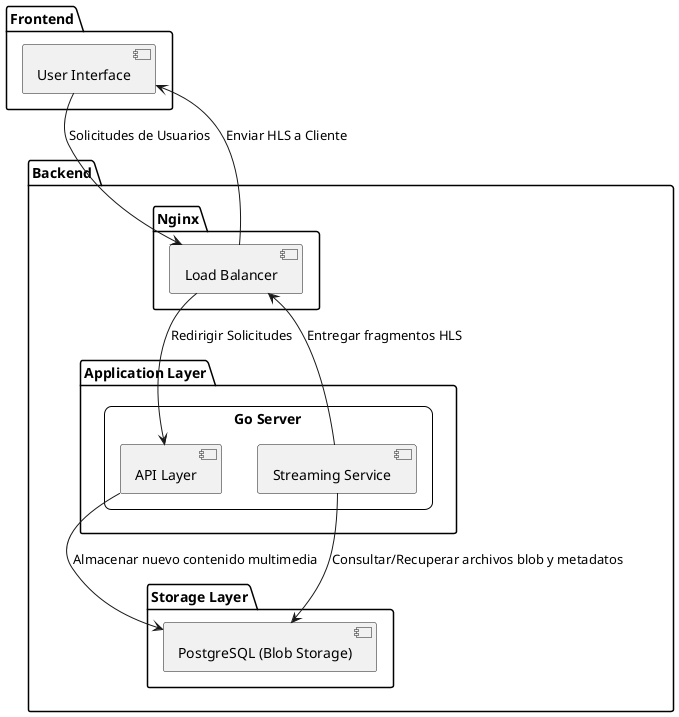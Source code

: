 @startuml
!define RECTANGLE

skinparam rectangle {
    BackgroundColor White
    BorderColor Black
    RoundCorner 15
    Shadowing false
}

package "Frontend" {
  [User Interface]  
}

package "Backend" {
  
  package "Nginx" {
    [Load Balancer]
  }

  package "Application Layer" {
    rectangle "Go Server" {
      [API Layer]
      [Streaming Service]
    }
  }

  package "Storage Layer" {
    [PostgreSQL (Blob Storage)]
  }
}

"User Interface" --> "Load Balancer": Solicitudes de Usuarios
"Load Balancer" --> "API Layer": Redirigir Solicitudes
"API Layer" --> "PostgreSQL (Blob Storage)": Almacenar nuevo contenido multimedia
"Streaming Service" --> "PostgreSQL (Blob Storage)": Consultar/Recuperar archivos blob y metadatos
"Streaming Service" --> "Load Balancer": Entregar fragmentos HLS
"Load Balancer" --> "User Interface": Enviar HLS a Cliente
@enduml
